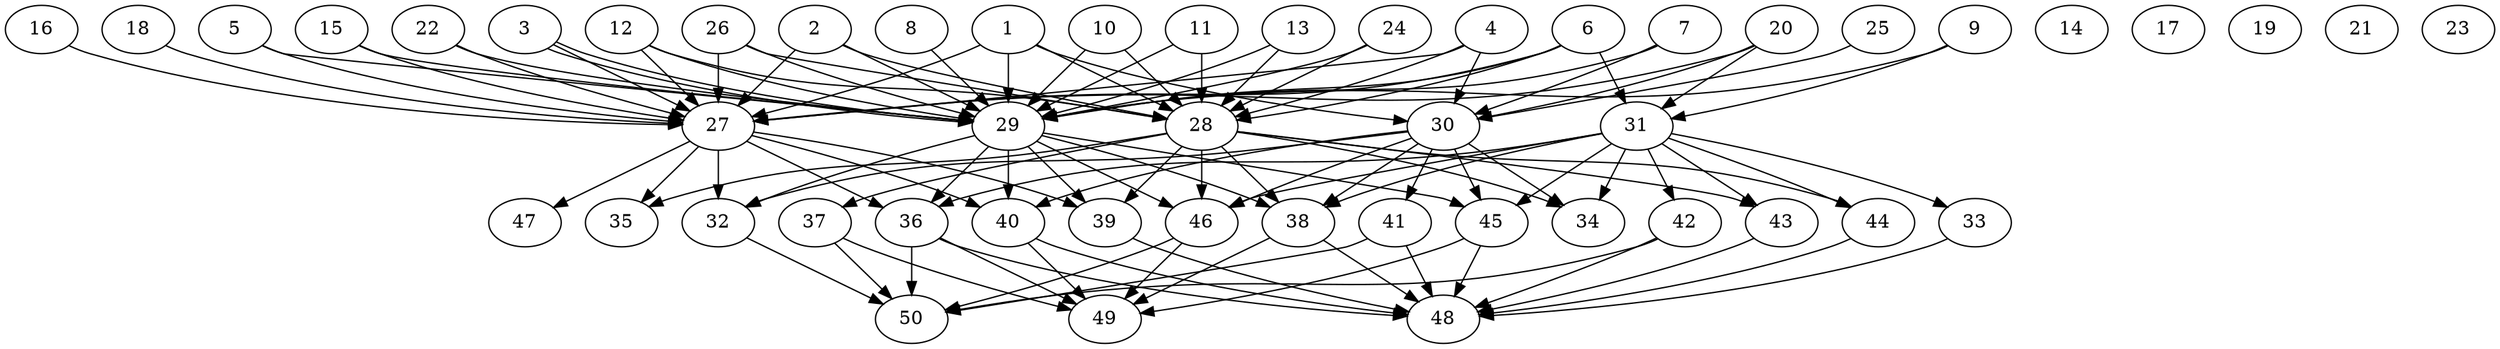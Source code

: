 // DAG (tier=3-complex, mode=compute, n=50, ccr=0.492, fat=0.786, density=0.717, regular=0.209, jump=0.270, mindata=1048576, maxdata=16777216)
// DAG automatically generated by daggen at Sun Aug 24 16:33:34 2025
// /home/ermia/Project/Environments/daggen/bin/daggen --dot --ccr 0.492 --fat 0.786 --regular 0.209 --density 0.717 --jump 0.270 --mindata 1048576 --maxdata 16777216 -n 50 
digraph G {
  1 [size="1809029253476042752", alpha="0.08", expect_size="904514626738021376"]
  1 -> 27 [size ="914479747432448"]
  1 -> 28 [size ="914479747432448"]
  1 -> 29 [size ="914479747432448"]
  1 -> 30 [size ="914479747432448"]
  2 [size="60904615826148552", alpha="0.03", expect_size="30452307913074276"]
  2 -> 27 [size ="2190105863258112"]
  2 -> 28 [size ="2190105863258112"]
  2 -> 29 [size ="2190105863258112"]
  3 [size="770816744091482587136", alpha="0.05", expect_size="385408372045741293568"]
  3 -> 27 [size ="672549230870528"]
  3 -> 29 [size ="672549230870528"]
  3 -> 29 [size ="672549230870528"]
  4 [size="52299460896873184", alpha="0.05", expect_size="26149730448436592"]
  4 -> 27 [size ="1079499227660288"]
  4 -> 28 [size ="1079499227660288"]
  4 -> 30 [size ="1079499227660288"]
  5 [size="666308221922645504", alpha="0.11", expect_size="333154110961322752"]
  5 -> 27 [size ="1110358307635200"]
  5 -> 29 [size ="1110358307635200"]
  6 [size="354731324571834646528", alpha="0.16", expect_size="177365662285917323264"]
  6 -> 27 [size ="400887960829952"]
  6 -> 28 [size ="400887960829952"]
  6 -> 29 [size ="400887960829952"]
  6 -> 31 [size ="400887960829952"]
  7 [size="1281378923984225042432", alpha="0.06", expect_size="640689461992112521216"]
  7 -> 29 [size ="943789275348992"]
  7 -> 30 [size ="943789275348992"]
  8 [size="80133063308300480", alpha="0.15", expect_size="40066531654150240"]
  8 -> 29 [size ="73795893198848"]
  9 [size="121213568709626080", alpha="0.18", expect_size="60606784354813040"]
  9 -> 29 [size ="1930206629593088"]
  9 -> 31 [size ="1930206629593088"]
  10 [size="594788325014540160", alpha="0.17", expect_size="297394162507270080"]
  10 -> 28 [size ="314909426450432"]
  10 -> 29 [size ="314909426450432"]
  11 [size="1603786268873858560", alpha="0.04", expect_size="801893134436929280"]
  11 -> 28 [size ="755638099509248"]
  11 -> 29 [size ="755638099509248"]
  12 [size="384791361763093250048", alpha="0.02", expect_size="192395680881546625024"]
  12 -> 27 [size ="423227159478272"]
  12 -> 28 [size ="423227159478272"]
  12 -> 29 [size ="423227159478272"]
  13 [size="19384606939199404", alpha="0.19", expect_size="9692303469599702"]
  13 -> 28 [size ="743426928672768"]
  13 -> 29 [size ="743426928672768"]
  14 [size="15571298287059002", alpha="0.19", expect_size="7785649143529501"]
  15 [size="2840320852881715200", alpha="0.18", expect_size="1420160426440857600"]
  15 -> 27 [size ="1319122029772800"]
  15 -> 29 [size ="1319122029772800"]
  16 [size="5115351586587941888", alpha="0.18", expect_size="2557675793293970944"]
  16 -> 27 [size ="2162272973619200"]
  17 [size="60289087954448928", alpha="0.01", expect_size="30144543977224464"]
  18 [size="19291763721332856", alpha="0.18", expect_size="9645881860666428"]
  18 -> 27 [size ="338889159999488"]
  19 [size="2192336324836106752", alpha="0.19", expect_size="1096168162418053376"]
  20 [size="534438433783808000000", alpha="0.20", expect_size="267219216891904000000"]
  20 -> 27 [size ="526851768320000"]
  20 -> 30 [size ="526851768320000"]
  20 -> 31 [size ="526851768320000"]
  21 [size="3890350145087939280896", alpha="0.06", expect_size="1945175072543969640448"]
  22 [size="513216168782254720", alpha="0.01", expect_size="256608084391127360"]
  22 -> 27 [size ="259322072268800"]
  22 -> 29 [size ="259322072268800"]
  23 [size="217732612096000000000", alpha="0.06", expect_size="108866306048000000000"]
  24 [size="129365046336113606656", alpha="0.19", expect_size="64682523168056803328"]
  24 -> 28 [size ="204629363130368"]
  24 -> 29 [size ="204629363130368"]
  25 [size="15250159453609112", alpha="0.13", expect_size="7625079726804556"]
  25 -> 30 [size ="238311125811200"]
  26 [size="103992351257155904", alpha="0.08", expect_size="51996175628577952"]
  26 -> 27 [size ="1749381124456448"]
  26 -> 28 [size ="1749381124456448"]
  26 -> 29 [size ="1749381124456448"]
  27 [size="3591361494974988288000", alpha="0.07", expect_size="1795680747487494144000"]
  27 -> 32 [size ="1876129166131200"]
  27 -> 35 [size ="1876129166131200"]
  27 -> 36 [size ="1876129166131200"]
  27 -> 39 [size ="1876129166131200"]
  27 -> 40 [size ="1876129166131200"]
  27 -> 47 [size ="1876129166131200"]
  28 [size="274979760928199680", alpha="0.04", expect_size="137489880464099840"]
  28 -> 34 [size ="208709774999552"]
  28 -> 35 [size ="208709774999552"]
  28 -> 37 [size ="208709774999552"]
  28 -> 38 [size ="208709774999552"]
  28 -> 39 [size ="208709774999552"]
  28 -> 43 [size ="208709774999552"]
  28 -> 44 [size ="208709774999552"]
  28 -> 46 [size ="208709774999552"]
  29 [size="2299633475419897856", alpha="0.06", expect_size="1149816737709948928"]
  29 -> 32 [size ="13937848352768"]
  29 -> 36 [size ="13937848352768"]
  29 -> 38 [size ="13937848352768"]
  29 -> 39 [size ="13937848352768"]
  29 -> 40 [size ="13937848352768"]
  29 -> 45 [size ="13937848352768"]
  29 -> 46 [size ="13937848352768"]
  30 [size="3756652388873440067584", alpha="0.05", expect_size="1878326194436720033792"]
  30 -> 32 [size ="1933261760626688"]
  30 -> 34 [size ="1933261760626688"]
  30 -> 38 [size ="1933261760626688"]
  30 -> 40 [size ="1933261760626688"]
  30 -> 41 [size ="1933261760626688"]
  30 -> 45 [size ="1933261760626688"]
  30 -> 46 [size ="1933261760626688"]
  31 [size="124937610382784069632", alpha="0.10", expect_size="62468805191392034816"]
  31 -> 33 [size ="199933445537792"]
  31 -> 34 [size ="199933445537792"]
  31 -> 36 [size ="199933445537792"]
  31 -> 38 [size ="199933445537792"]
  31 -> 42 [size ="199933445537792"]
  31 -> 43 [size ="199933445537792"]
  31 -> 44 [size ="199933445537792"]
  31 -> 45 [size ="199933445537792"]
  31 -> 46 [size ="199933445537792"]
  32 [size="3561944263613104640", alpha="0.02", expect_size="1780972131806552320"]
  32 -> 50 [size ="1542671059386368"]
  33 [size="44666927933067208", alpha="0.12", expect_size="22333463966533604"]
  33 -> 48 [size ="1243040115064832"]
  34 [size="10208878247522384", alpha="0.06", expect_size="5104439123761192"]
  35 [size="3489321448768402358272", alpha="0.03", expect_size="1744660724384201179136"]
  36 [size="642379747355870592", alpha="0.16", expect_size="321189873677935296"]
  36 -> 48 [size ="1382131347488768"]
  36 -> 49 [size ="1382131347488768"]
  36 -> 50 [size ="1382131347488768"]
  37 [size="15162129573452590", alpha="0.05", expect_size="7581064786726295"]
  37 -> 49 [size ="280346952204288"]
  37 -> 50 [size ="280346952204288"]
  38 [size="25885541127098184", alpha="0.16", expect_size="12942770563549092"]
  38 -> 48 [size ="771001734397952"]
  38 -> 49 [size ="771001734397952"]
  39 [size="10260256774513808", alpha="0.11", expect_size="5130128387256904"]
  39 -> 48 [size ="1274276741120000"]
  40 [size="1944482778178866118656", alpha="0.09", expect_size="972241389089433059328"]
  40 -> 48 [size ="1246309927354368"]
  40 -> 49 [size ="1246309927354368"]
  41 [size="178741255756341837824", alpha="0.14", expect_size="89370627878170918912"]
  41 -> 48 [size ="253847675076608"]
  41 -> 50 [size ="253847675076608"]
  42 [size="1276311806731163271168", alpha="0.10", expect_size="638155903365581635584"]
  42 -> 48 [size ="941299536494592"]
  42 -> 50 [size ="941299536494592"]
  43 [size="25985741979504544", alpha="0.05", expect_size="12992870989752272"]
  43 -> 48 [size ="541444011982848"]
  44 [size="577300152210936704", alpha="0.01", expect_size="288650076105468352"]
  44 -> 48 [size ="1309462010789888"]
  45 [size="1114808635789099008", alpha="0.08", expect_size="557404317894549504"]
  45 -> 48 [size ="1651221148467200"]
  45 -> 49 [size ="1651221148467200"]
  46 [size="40083533503841984", alpha="0.06", expect_size="20041766751920992"]
  46 -> 49 [size ="795480321687552"]
  46 -> 50 [size ="795480321687552"]
  47 [size="2387569278096811520", alpha="0.10", expect_size="1193784639048405760"]
  48 [size="483965439033737728", alpha="0.12", expect_size="241982719516868864"]
  49 [size="5322115927204444160", alpha="0.10", expect_size="2661057963602222080"]
  50 [size="8334804944683008000", alpha="0.10", expect_size="4167402472341504000"]
}